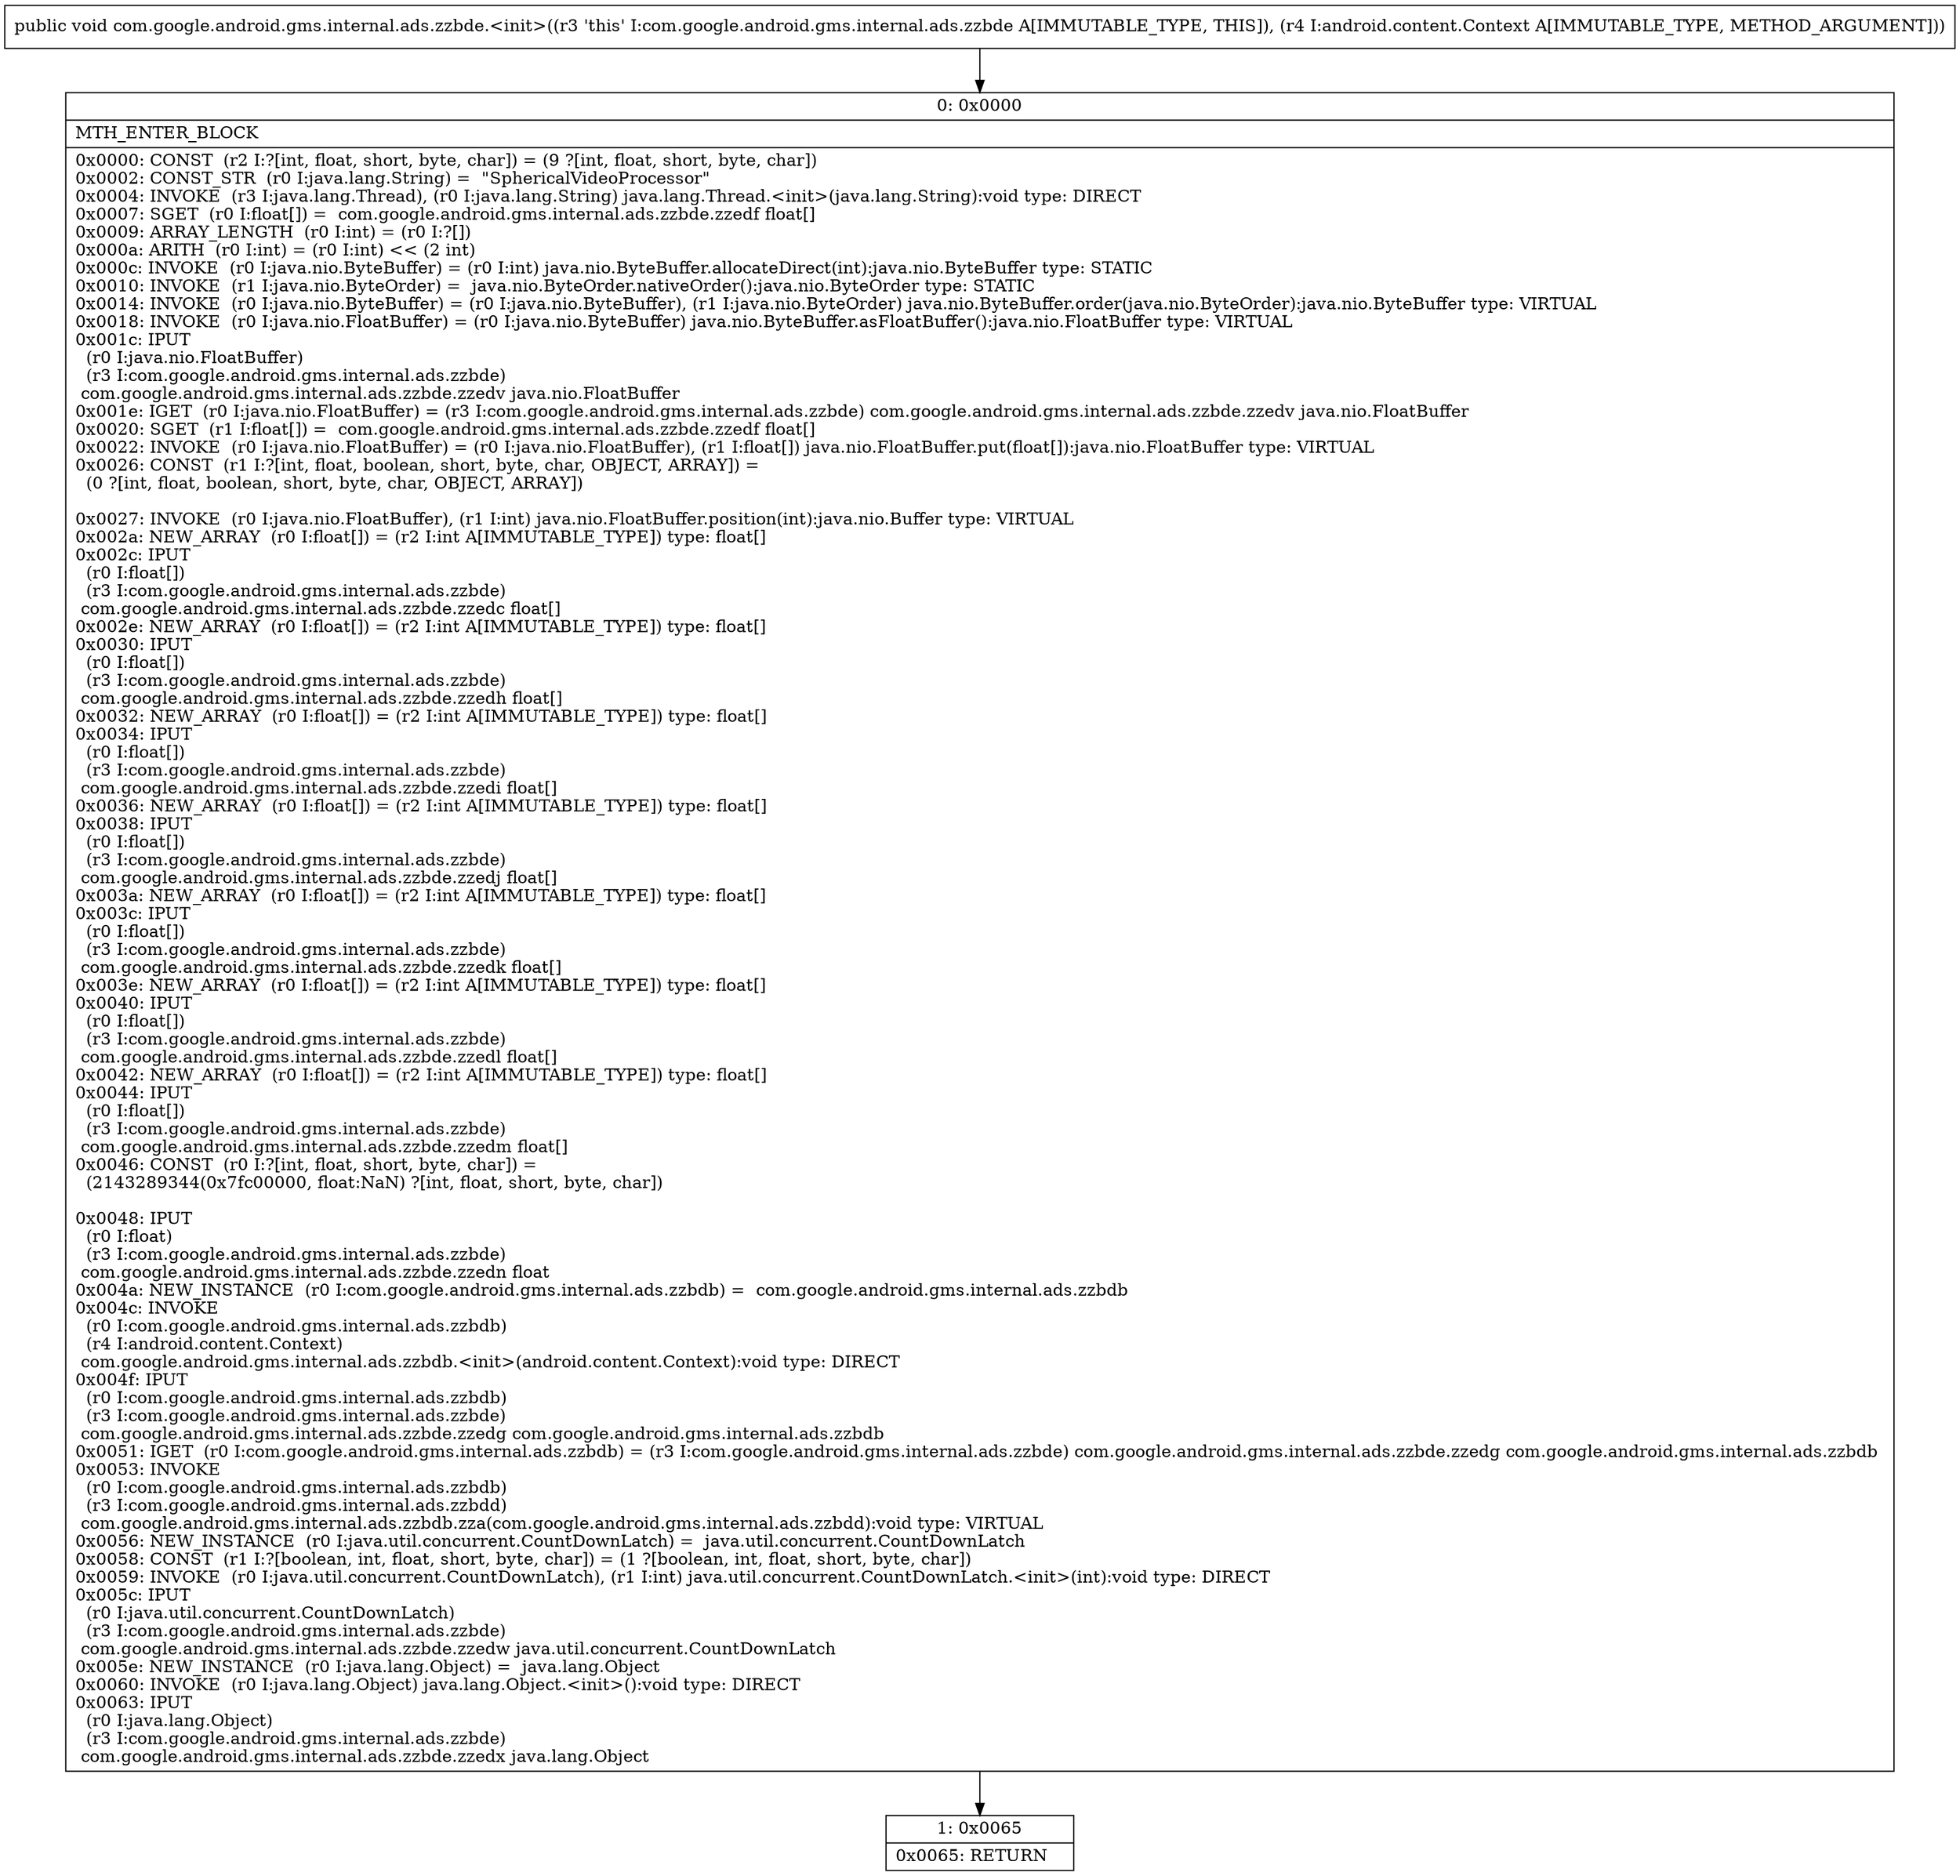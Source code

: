 digraph "CFG forcom.google.android.gms.internal.ads.zzbde.\<init\>(Landroid\/content\/Context;)V" {
Node_0 [shape=record,label="{0\:\ 0x0000|MTH_ENTER_BLOCK\l|0x0000: CONST  (r2 I:?[int, float, short, byte, char]) = (9 ?[int, float, short, byte, char]) \l0x0002: CONST_STR  (r0 I:java.lang.String) =  \"SphericalVideoProcessor\" \l0x0004: INVOKE  (r3 I:java.lang.Thread), (r0 I:java.lang.String) java.lang.Thread.\<init\>(java.lang.String):void type: DIRECT \l0x0007: SGET  (r0 I:float[]) =  com.google.android.gms.internal.ads.zzbde.zzedf float[] \l0x0009: ARRAY_LENGTH  (r0 I:int) = (r0 I:?[]) \l0x000a: ARITH  (r0 I:int) = (r0 I:int) \<\< (2 int) \l0x000c: INVOKE  (r0 I:java.nio.ByteBuffer) = (r0 I:int) java.nio.ByteBuffer.allocateDirect(int):java.nio.ByteBuffer type: STATIC \l0x0010: INVOKE  (r1 I:java.nio.ByteOrder) =  java.nio.ByteOrder.nativeOrder():java.nio.ByteOrder type: STATIC \l0x0014: INVOKE  (r0 I:java.nio.ByteBuffer) = (r0 I:java.nio.ByteBuffer), (r1 I:java.nio.ByteOrder) java.nio.ByteBuffer.order(java.nio.ByteOrder):java.nio.ByteBuffer type: VIRTUAL \l0x0018: INVOKE  (r0 I:java.nio.FloatBuffer) = (r0 I:java.nio.ByteBuffer) java.nio.ByteBuffer.asFloatBuffer():java.nio.FloatBuffer type: VIRTUAL \l0x001c: IPUT  \l  (r0 I:java.nio.FloatBuffer)\l  (r3 I:com.google.android.gms.internal.ads.zzbde)\l com.google.android.gms.internal.ads.zzbde.zzedv java.nio.FloatBuffer \l0x001e: IGET  (r0 I:java.nio.FloatBuffer) = (r3 I:com.google.android.gms.internal.ads.zzbde) com.google.android.gms.internal.ads.zzbde.zzedv java.nio.FloatBuffer \l0x0020: SGET  (r1 I:float[]) =  com.google.android.gms.internal.ads.zzbde.zzedf float[] \l0x0022: INVOKE  (r0 I:java.nio.FloatBuffer) = (r0 I:java.nio.FloatBuffer), (r1 I:float[]) java.nio.FloatBuffer.put(float[]):java.nio.FloatBuffer type: VIRTUAL \l0x0026: CONST  (r1 I:?[int, float, boolean, short, byte, char, OBJECT, ARRAY]) = \l  (0 ?[int, float, boolean, short, byte, char, OBJECT, ARRAY])\l \l0x0027: INVOKE  (r0 I:java.nio.FloatBuffer), (r1 I:int) java.nio.FloatBuffer.position(int):java.nio.Buffer type: VIRTUAL \l0x002a: NEW_ARRAY  (r0 I:float[]) = (r2 I:int A[IMMUTABLE_TYPE]) type: float[] \l0x002c: IPUT  \l  (r0 I:float[])\l  (r3 I:com.google.android.gms.internal.ads.zzbde)\l com.google.android.gms.internal.ads.zzbde.zzedc float[] \l0x002e: NEW_ARRAY  (r0 I:float[]) = (r2 I:int A[IMMUTABLE_TYPE]) type: float[] \l0x0030: IPUT  \l  (r0 I:float[])\l  (r3 I:com.google.android.gms.internal.ads.zzbde)\l com.google.android.gms.internal.ads.zzbde.zzedh float[] \l0x0032: NEW_ARRAY  (r0 I:float[]) = (r2 I:int A[IMMUTABLE_TYPE]) type: float[] \l0x0034: IPUT  \l  (r0 I:float[])\l  (r3 I:com.google.android.gms.internal.ads.zzbde)\l com.google.android.gms.internal.ads.zzbde.zzedi float[] \l0x0036: NEW_ARRAY  (r0 I:float[]) = (r2 I:int A[IMMUTABLE_TYPE]) type: float[] \l0x0038: IPUT  \l  (r0 I:float[])\l  (r3 I:com.google.android.gms.internal.ads.zzbde)\l com.google.android.gms.internal.ads.zzbde.zzedj float[] \l0x003a: NEW_ARRAY  (r0 I:float[]) = (r2 I:int A[IMMUTABLE_TYPE]) type: float[] \l0x003c: IPUT  \l  (r0 I:float[])\l  (r3 I:com.google.android.gms.internal.ads.zzbde)\l com.google.android.gms.internal.ads.zzbde.zzedk float[] \l0x003e: NEW_ARRAY  (r0 I:float[]) = (r2 I:int A[IMMUTABLE_TYPE]) type: float[] \l0x0040: IPUT  \l  (r0 I:float[])\l  (r3 I:com.google.android.gms.internal.ads.zzbde)\l com.google.android.gms.internal.ads.zzbde.zzedl float[] \l0x0042: NEW_ARRAY  (r0 I:float[]) = (r2 I:int A[IMMUTABLE_TYPE]) type: float[] \l0x0044: IPUT  \l  (r0 I:float[])\l  (r3 I:com.google.android.gms.internal.ads.zzbde)\l com.google.android.gms.internal.ads.zzbde.zzedm float[] \l0x0046: CONST  (r0 I:?[int, float, short, byte, char]) = \l  (2143289344(0x7fc00000, float:NaN) ?[int, float, short, byte, char])\l \l0x0048: IPUT  \l  (r0 I:float)\l  (r3 I:com.google.android.gms.internal.ads.zzbde)\l com.google.android.gms.internal.ads.zzbde.zzedn float \l0x004a: NEW_INSTANCE  (r0 I:com.google.android.gms.internal.ads.zzbdb) =  com.google.android.gms.internal.ads.zzbdb \l0x004c: INVOKE  \l  (r0 I:com.google.android.gms.internal.ads.zzbdb)\l  (r4 I:android.content.Context)\l com.google.android.gms.internal.ads.zzbdb.\<init\>(android.content.Context):void type: DIRECT \l0x004f: IPUT  \l  (r0 I:com.google.android.gms.internal.ads.zzbdb)\l  (r3 I:com.google.android.gms.internal.ads.zzbde)\l com.google.android.gms.internal.ads.zzbde.zzedg com.google.android.gms.internal.ads.zzbdb \l0x0051: IGET  (r0 I:com.google.android.gms.internal.ads.zzbdb) = (r3 I:com.google.android.gms.internal.ads.zzbde) com.google.android.gms.internal.ads.zzbde.zzedg com.google.android.gms.internal.ads.zzbdb \l0x0053: INVOKE  \l  (r0 I:com.google.android.gms.internal.ads.zzbdb)\l  (r3 I:com.google.android.gms.internal.ads.zzbdd)\l com.google.android.gms.internal.ads.zzbdb.zza(com.google.android.gms.internal.ads.zzbdd):void type: VIRTUAL \l0x0056: NEW_INSTANCE  (r0 I:java.util.concurrent.CountDownLatch) =  java.util.concurrent.CountDownLatch \l0x0058: CONST  (r1 I:?[boolean, int, float, short, byte, char]) = (1 ?[boolean, int, float, short, byte, char]) \l0x0059: INVOKE  (r0 I:java.util.concurrent.CountDownLatch), (r1 I:int) java.util.concurrent.CountDownLatch.\<init\>(int):void type: DIRECT \l0x005c: IPUT  \l  (r0 I:java.util.concurrent.CountDownLatch)\l  (r3 I:com.google.android.gms.internal.ads.zzbde)\l com.google.android.gms.internal.ads.zzbde.zzedw java.util.concurrent.CountDownLatch \l0x005e: NEW_INSTANCE  (r0 I:java.lang.Object) =  java.lang.Object \l0x0060: INVOKE  (r0 I:java.lang.Object) java.lang.Object.\<init\>():void type: DIRECT \l0x0063: IPUT  \l  (r0 I:java.lang.Object)\l  (r3 I:com.google.android.gms.internal.ads.zzbde)\l com.google.android.gms.internal.ads.zzbde.zzedx java.lang.Object \l}"];
Node_1 [shape=record,label="{1\:\ 0x0065|0x0065: RETURN   \l}"];
MethodNode[shape=record,label="{public void com.google.android.gms.internal.ads.zzbde.\<init\>((r3 'this' I:com.google.android.gms.internal.ads.zzbde A[IMMUTABLE_TYPE, THIS]), (r4 I:android.content.Context A[IMMUTABLE_TYPE, METHOD_ARGUMENT])) }"];
MethodNode -> Node_0;
Node_0 -> Node_1;
}

